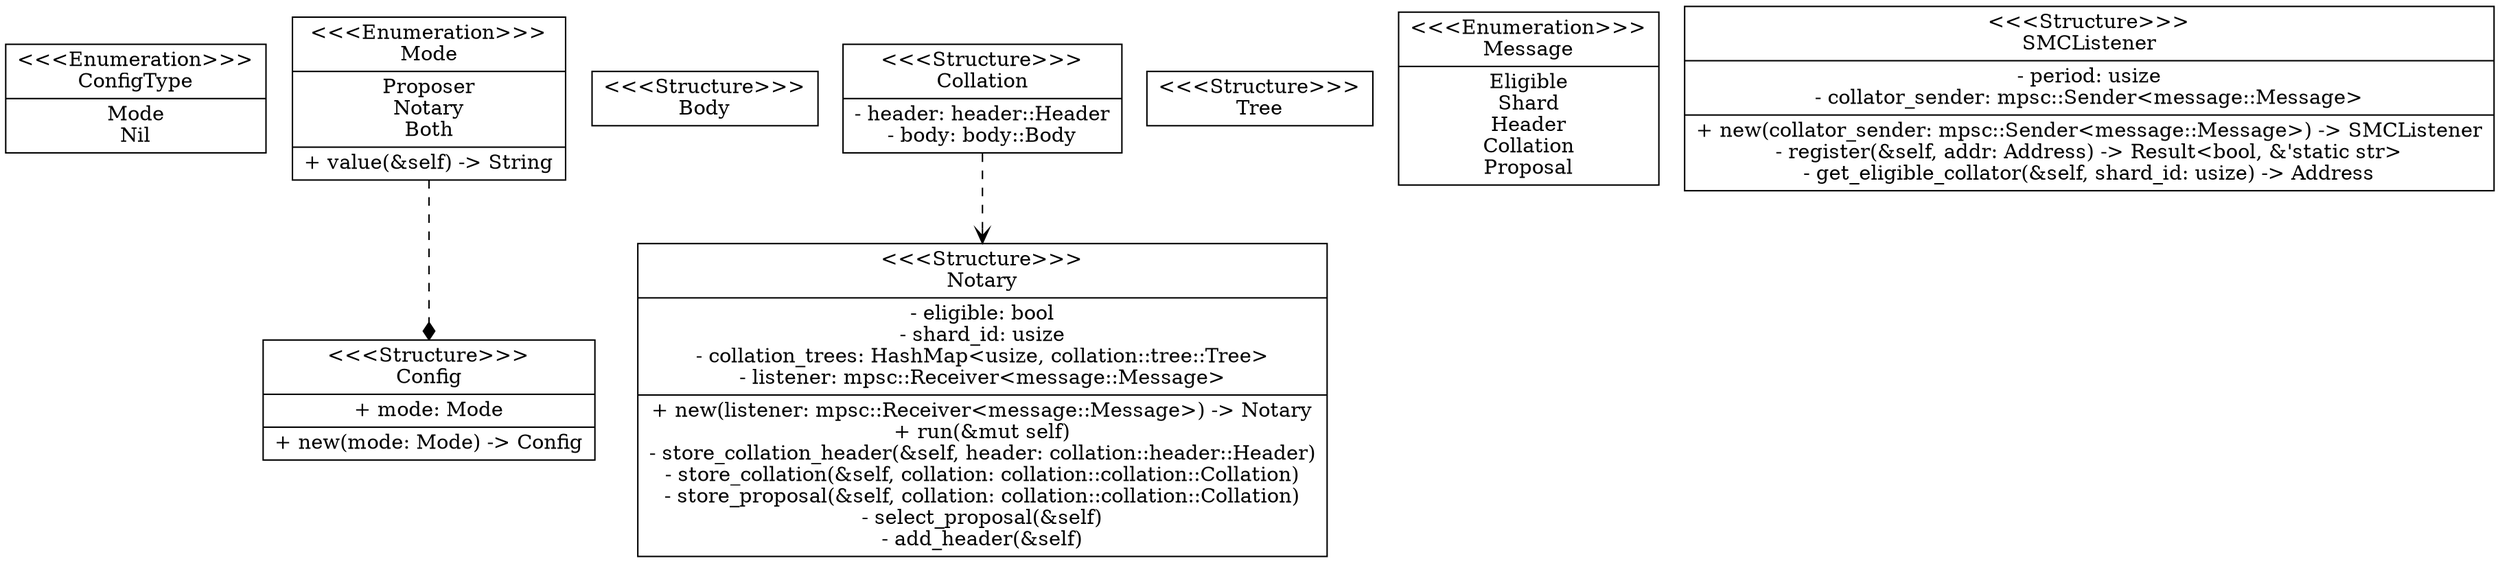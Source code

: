 digraph ml {
    ndConfigType[label="{&lt;&lt;&lt;Enumeration&gt;&gt;&gt;\nConfigType|Mode\nNil}"][shape="record"];
    ndMode[label="{&lt;&lt;&lt;Enumeration&gt;&gt;&gt;\nMode|Proposer\nNotary\nBoth|+ value(&amp;self) -&gt; String}"][shape="record"];
    ndConfig[label="{&lt;&lt;&lt;Structure&gt;&gt;&gt;\nConfig|+ mode: Mode|+ new(mode: Mode) -&gt; Config}"][shape="record"];
    ndBody[label="{&lt;&lt;&lt;Structure&gt;&gt;&gt;\nBody}"][shape="record"];
    ndCollation[label="{&lt;&lt;&lt;Structure&gt;&gt;&gt;\nCollation|- header: header::Header\n- body: body::Body}"][shape="record"];
    ndTree[label="{&lt;&lt;&lt;Structure&gt;&gt;&gt;\nTree}"][shape="record"];
    ndMessage[label="{&lt;&lt;&lt;Enumeration&gt;&gt;&gt;\nMessage|Eligible\nShard\nHeader\nCollation\nProposal}"][shape="record"];
    ndNotary[label="{&lt;&lt;&lt;Structure&gt;&gt;&gt;\nNotary|- eligible: bool\n- shard_id: usize\n- collation_trees: HashMap&lt;usize, collation::tree::Tree&gt;\n- listener: mpsc::Receiver&lt;message::Message&gt;|+ new(listener: mpsc::Receiver&lt;message::Message&gt;) -&gt; Notary\n+ run(&amp;mut self)\n- store_collation_header(&amp;self, header: collation::header::Header)\n- store_collation(&amp;self, collation: collation::collation::Collation)\n- store_proposal(&amp;self, collation: collation::collation::Collation)\n- select_proposal(&amp;self)\n- add_header(&amp;self)}"][shape="record"];
    ndSMCListener[label="{&lt;&lt;&lt;Structure&gt;&gt;&gt;\nSMCListener|- period: usize\n- collator_sender: mpsc::Sender&lt;message::Message&gt;|+ new(collator_sender: mpsc::Sender&lt;message::Message&gt;) -&gt; SMCListener\n- register(&amp;self, addr: Address) -&gt; Result&lt;bool, &amp;\'static str&gt;\n- get_eligible_collator(&amp;self, shard_id: usize) -&gt; Address}"][shape="record"];
    ndMode -> ndConfig[label=""][style="dashed"][arrowhead="diamond"];
    ndCollation -> ndNotary[label=""][style="dashed"][arrowhead="vee"];
}
